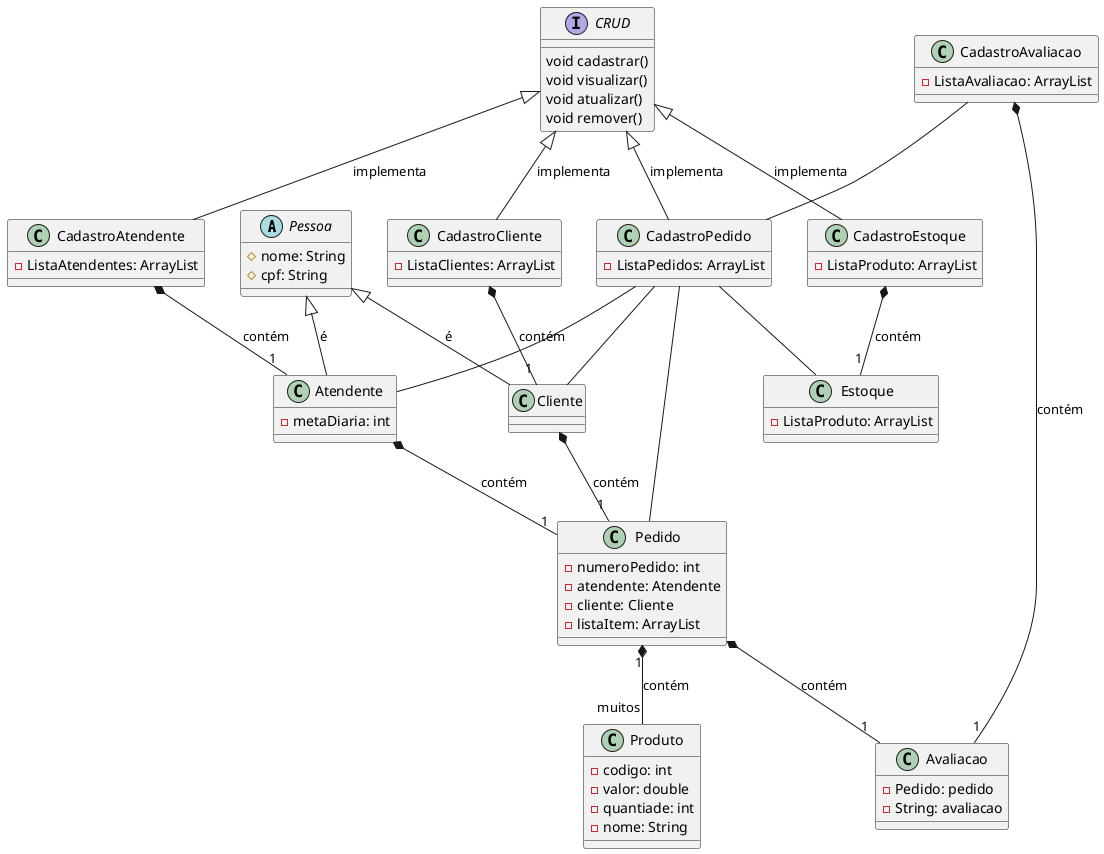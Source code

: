 @startuml lanchonete
abstract Class Pessoa{
    #nome: String
    #cpf: String
}
Class Pedido{
    -numeroPedido: int
    -atendente: Atendente
    -cliente: Cliente
    -listaItem: ArrayList
}
Class Avaliacao{
    -Pedido: pedido
    -String: avaliacao
}

Interface CRUD{
    void cadastrar()
    void visualizar()
    void atualizar()
    void remover()
}

Class Produto{
    -codigo: int
    -valor: double
    -quantiade: int
    -nome: String
}

Class Estoque{
    -ListaProduto: ArrayList
}


Class Cliente{

}

Class Atendente{
    -metaDiaria: int
}

Class CadastroCliente{
    -ListaClientes: ArrayList
}

Class CadastroPedido{
    -ListaPedidos: ArrayList
}

Class CadastroAtendente{
    -ListaAtendentes: ArrayList
}

Class CadastroEstoque{
    -ListaProduto: ArrayList
}

Class CadastroAvaliacao{
    -ListaAvaliacao: ArrayList
}

Pessoa <|-- Cliente: é
Pessoa <|-- Atendente: é
CRUD <|-- CadastroCliente: implementa
CRUD <|-- CadastroAtendente: implementa
CRUD <|-- CadastroEstoque: implementa
CRUD <|-- CadastroPedido: implementa
Cliente *-- "1" Pedido: contém
Pedido "1" *-- "muitos" Produto : contém
Atendente *-- "1" Pedido: contém
Pedido *-- "1" Avaliacao: contém
CadastroPedido -- Cliente
CadastroPedido -- Atendente
CadastroPedido -- Pedido
CadastroPedido -- Estoque
CadastroCliente *-- "1" Cliente: contém
CadastroAtendente *-- "1" Atendente: contém
CadastroEstoque *-- "1" Estoque: contém
CadastroAvaliacao *-- "1" Avaliacao: contém
CadastroAvaliacao -- CadastroPedido
@enduml